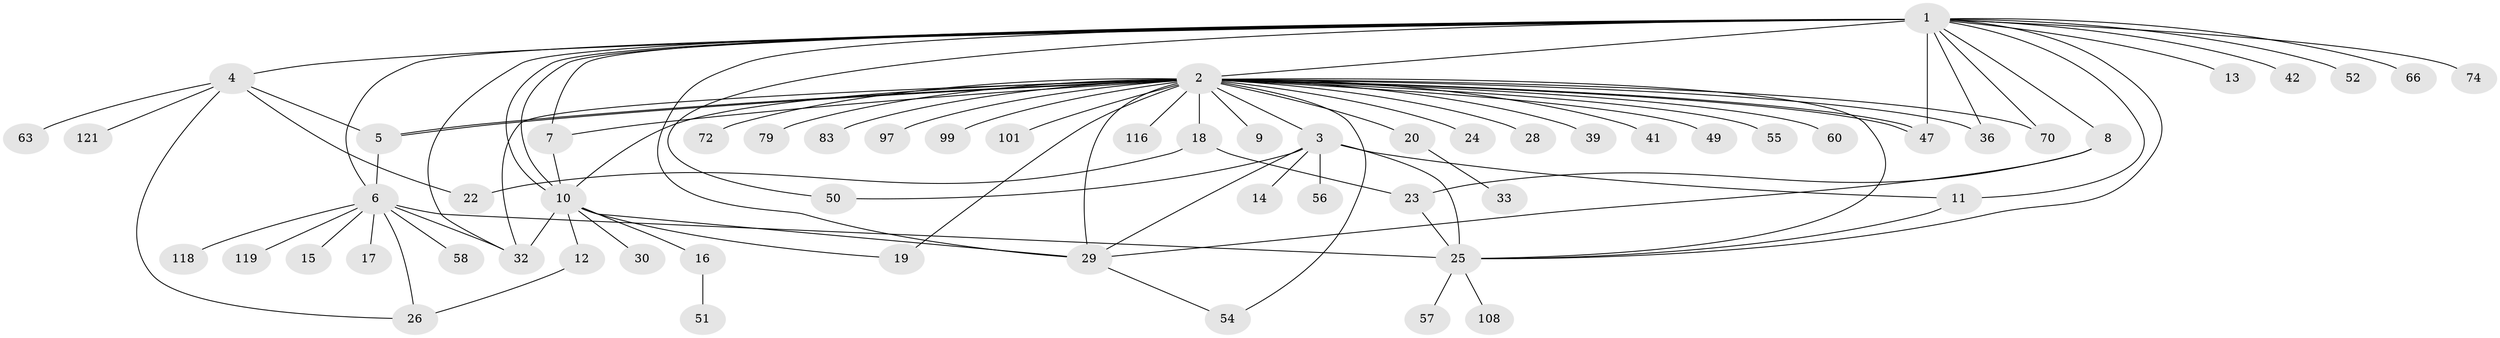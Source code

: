 // original degree distribution, {22: 0.008264462809917356, 35: 0.008264462809917356, 8: 0.01652892561983471, 6: 0.024793388429752067, 5: 0.024793388429752067, 10: 0.008264462809917356, 3: 0.04132231404958678, 1: 0.5454545454545454, 12: 0.008264462809917356, 2: 0.24793388429752067, 9: 0.008264462809917356, 7: 0.03305785123966942, 4: 0.024793388429752067}
// Generated by graph-tools (version 1.1) at 2025/14/03/09/25 04:14:22]
// undirected, 60 vertices, 90 edges
graph export_dot {
graph [start="1"]
  node [color=gray90,style=filled];
  1;
  2;
  3;
  4;
  5 [super="+80+106"];
  6 [super="+21+53"];
  7 [super="+100"];
  8;
  9;
  10 [super="+107+111+37"];
  11 [super="+44+78"];
  12;
  13;
  14;
  15 [super="+120"];
  16;
  17;
  18 [super="+82+59+62"];
  19;
  20;
  22;
  23 [super="+61+65+84"];
  24;
  25 [super="+43+94+117+77+91+27"];
  26 [super="+71+105+86+73+40"];
  28;
  29 [super="+35+69+68+34+38"];
  30 [super="+89"];
  32 [super="+46+110+75"];
  33;
  36 [super="+115"];
  39;
  41;
  42;
  47;
  49;
  50;
  51;
  52;
  54;
  55;
  56;
  57;
  58;
  60;
  63;
  66 [super="+114"];
  70;
  72;
  74 [super="+113"];
  79;
  83;
  97;
  99;
  101;
  108;
  116;
  118;
  119;
  121;
  1 -- 2;
  1 -- 4;
  1 -- 6 [weight=2];
  1 -- 8;
  1 -- 10;
  1 -- 10;
  1 -- 11;
  1 -- 13;
  1 -- 25;
  1 -- 29;
  1 -- 32;
  1 -- 36;
  1 -- 42;
  1 -- 47;
  1 -- 50;
  1 -- 52;
  1 -- 66;
  1 -- 70;
  1 -- 74;
  1 -- 7;
  2 -- 3;
  2 -- 5;
  2 -- 5;
  2 -- 7;
  2 -- 9;
  2 -- 10;
  2 -- 18 [weight=3];
  2 -- 19;
  2 -- 20;
  2 -- 24;
  2 -- 28;
  2 -- 39;
  2 -- 41;
  2 -- 47;
  2 -- 47;
  2 -- 49;
  2 -- 54;
  2 -- 55;
  2 -- 60;
  2 -- 70;
  2 -- 72;
  2 -- 79;
  2 -- 83;
  2 -- 97;
  2 -- 99;
  2 -- 101;
  2 -- 116;
  2 -- 25;
  2 -- 29 [weight=2];
  2 -- 36;
  2 -- 32;
  3 -- 14;
  3 -- 29;
  3 -- 50;
  3 -- 56;
  3 -- 11;
  3 -- 25;
  4 -- 5;
  4 -- 22;
  4 -- 26;
  4 -- 63;
  4 -- 121;
  5 -- 6;
  6 -- 15;
  6 -- 17;
  6 -- 25 [weight=2];
  6 -- 58;
  6 -- 118;
  6 -- 119;
  6 -- 32;
  6 -- 26;
  7 -- 10;
  8 -- 23;
  8 -- 29;
  10 -- 12;
  10 -- 16;
  10 -- 19;
  10 -- 30;
  10 -- 29;
  10 -- 32;
  11 -- 25;
  12 -- 26;
  16 -- 51;
  18 -- 22;
  18 -- 23;
  20 -- 33;
  23 -- 25;
  25 -- 108;
  25 -- 57;
  29 -- 54;
}

